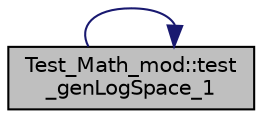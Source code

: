 digraph "Test_Math_mod::test_genLogSpace_1"
{
 // LATEX_PDF_SIZE
  edge [fontname="Helvetica",fontsize="10",labelfontname="Helvetica",labelfontsize="10"];
  node [fontname="Helvetica",fontsize="10",shape=record];
  rankdir="LR";
  Node1 [label="Test_Math_mod::test\l_genLogSpace_1",height=0.2,width=0.4,color="black", fillcolor="grey75", style="filled", fontcolor="black",tooltip="Test whether genLogSpace() can successfully generate a closed sequence on the input interval."];
  Node1 -> Node1 [color="midnightblue",fontsize="10",style="solid",fontname="Helvetica"];
}
